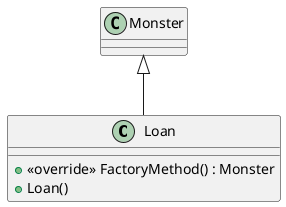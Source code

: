 @startuml
class Loan {
    + <<override>> FactoryMethod() : Monster
    + Loan()
}
Monster <|-- Loan
@enduml
